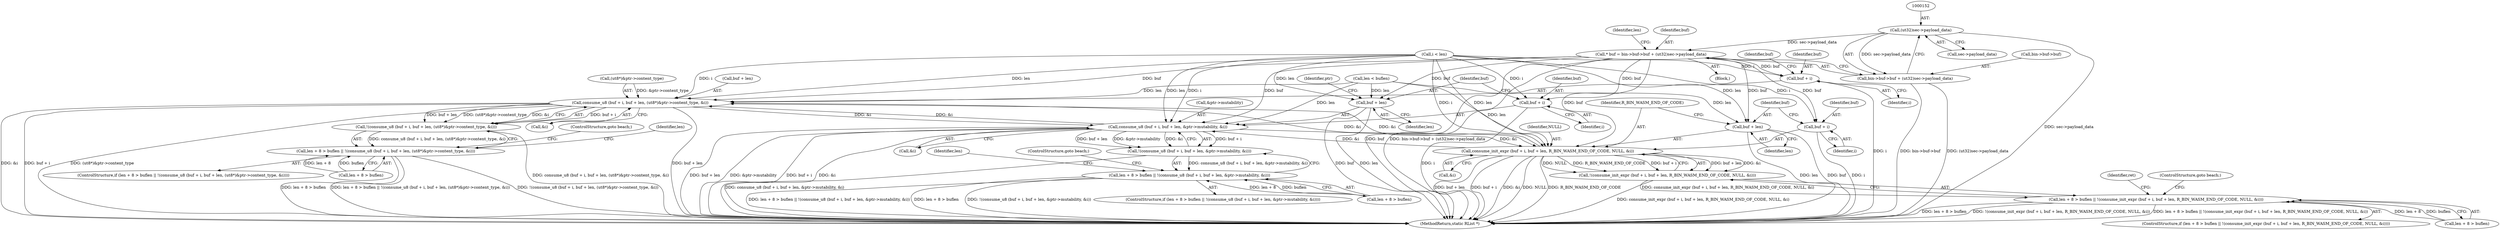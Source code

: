 digraph "0_radare2_d2632f6483a3ceb5d8e0a5fb11142c51c43978b4_2@pointer" {
"1000151" [label="(Call,(ut32)sec->payload_data)"];
"1000143" [label="(Call,* buf = bin->buf->buf + (ut32)sec->payload_data)"];
"1000206" [label="(Call,consume_u8 (buf + i, buf + len, (ut8*)&ptr->content_type, &i))"];
"1000205" [label="(Call,!(consume_u8 (buf + i, buf + len, (ut8*)&ptr->content_type, &i)))"];
"1000199" [label="(Call,len + 8 > buflen || !(consume_u8 (buf + i, buf + len, (ut8*)&ptr->content_type, &i)))"];
"1000231" [label="(Call,consume_u8 (buf + i, buf + len, &ptr->mutability, &i))"];
"1000230" [label="(Call,!(consume_u8 (buf + i, buf + len, &ptr->mutability, &i)))"];
"1000224" [label="(Call,len + 8 > buflen || !(consume_u8 (buf + i, buf + len, &ptr->mutability, &i)))"];
"1000254" [label="(Call,consume_init_expr (buf + i, buf + len, R_BIN_WASM_END_OF_CODE, NULL, &i))"];
"1000253" [label="(Call,!(consume_init_expr (buf + i, buf + len, R_BIN_WASM_END_OF_CODE, NULL, &i)))"];
"1000247" [label="(Call,len + 8 > buflen || !(consume_init_expr (buf + i, buf + len, R_BIN_WASM_END_OF_CODE, NULL, &i)))"];
"1000207" [label="(Call,buf + i)"];
"1000232" [label="(Call,buf + i)"];
"1000235" [label="(Call,buf + len)"];
"1000255" [label="(Call,buf + i)"];
"1000258" [label="(Call,buf + len)"];
"1000145" [label="(Call,bin->buf->buf + (ut32)sec->payload_data)"];
"1000279" [label="(MethodReturn,static RList *)"];
"1000182" [label="(Call,len < buflen)"];
"1000242" [label="(Call,&i)"];
"1000198" [label="(ControlStructure,if (len + 8 > buflen || !(consume_u8 (buf + i, buf + len, (ut8*)&ptr->content_type, &i))))"];
"1000250" [label="(Identifier,len)"];
"1000224" [label="(Call,len + 8 > buflen || !(consume_u8 (buf + i, buf + len, &ptr->mutability, &i)))"];
"1000247" [label="(Call,len + 8 > buflen || !(consume_init_expr (buf + i, buf + len, R_BIN_WASM_END_OF_CODE, NULL, &i)))"];
"1000258" [label="(Call,buf + len)"];
"1000246" [label="(ControlStructure,if (len + 8 > buflen || !(consume_init_expr (buf + i, buf + len, R_BIN_WASM_END_OF_CODE, NULL, &i))))"];
"1000151" [label="(Call,(ut32)sec->payload_data)"];
"1000257" [label="(Identifier,i)"];
"1000232" [label="(Call,buf + i)"];
"1000143" [label="(Call,* buf = bin->buf->buf + (ut32)sec->payload_data)"];
"1000223" [label="(ControlStructure,if (len + 8 > buflen || !(consume_u8 (buf + i, buf + len, &ptr->mutability, &i))))"];
"1000256" [label="(Identifier,buf)"];
"1000222" [label="(ControlStructure,goto beach;)"];
"1000206" [label="(Call,consume_u8 (buf + i, buf + len, (ut8*)&ptr->content_type, &i))"];
"1000205" [label="(Call,!(consume_u8 (buf + i, buf + len, (ut8*)&ptr->content_type, &i)))"];
"1000225" [label="(Call,len + 8 > buflen)"];
"1000248" [label="(Call,len + 8 > buflen)"];
"1000213" [label="(Call,(ut8*)&ptr->content_type)"];
"1000210" [label="(Call,buf + len)"];
"1000219" [label="(Call,&i)"];
"1000200" [label="(Call,len + 8 > buflen)"];
"1000230" [label="(Call,!(consume_u8 (buf + i, buf + len, &ptr->mutability, &i)))"];
"1000211" [label="(Identifier,buf)"];
"1000245" [label="(ControlStructure,goto beach;)"];
"1000237" [label="(Identifier,len)"];
"1000153" [label="(Call,sec->payload_data)"];
"1000178" [label="(Call,i < len)"];
"1000240" [label="(Identifier,ptr)"];
"1000266" [label="(ControlStructure,goto beach;)"];
"1000207" [label="(Call,buf + i)"];
"1000146" [label="(Call,bin->buf->buf)"];
"1000255" [label="(Call,buf + i)"];
"1000103" [label="(Block,)"];
"1000235" [label="(Call,buf + len)"];
"1000233" [label="(Identifier,buf)"];
"1000253" [label="(Call,!(consume_init_expr (buf + i, buf + len, R_BIN_WASM_END_OF_CODE, NULL, &i)))"];
"1000238" [label="(Call,&ptr->mutability)"];
"1000268" [label="(Identifier,ret)"];
"1000263" [label="(Call,&i)"];
"1000261" [label="(Identifier,R_BIN_WASM_END_OF_CODE)"];
"1000231" [label="(Call,consume_u8 (buf + i, buf + len, &ptr->mutability, &i))"];
"1000260" [label="(Identifier,len)"];
"1000145" [label="(Call,bin->buf->buf + (ut32)sec->payload_data)"];
"1000209" [label="(Identifier,i)"];
"1000234" [label="(Identifier,i)"];
"1000259" [label="(Identifier,buf)"];
"1000158" [label="(Identifier,len)"];
"1000208" [label="(Identifier,buf)"];
"1000199" [label="(Call,len + 8 > buflen || !(consume_u8 (buf + i, buf + len, (ut8*)&ptr->content_type, &i)))"];
"1000262" [label="(Identifier,NULL)"];
"1000236" [label="(Identifier,buf)"];
"1000227" [label="(Identifier,len)"];
"1000144" [label="(Identifier,buf)"];
"1000254" [label="(Call,consume_init_expr (buf + i, buf + len, R_BIN_WASM_END_OF_CODE, NULL, &i))"];
"1000151" -> "1000145"  [label="AST: "];
"1000151" -> "1000153"  [label="CFG: "];
"1000152" -> "1000151"  [label="AST: "];
"1000153" -> "1000151"  [label="AST: "];
"1000145" -> "1000151"  [label="CFG: "];
"1000151" -> "1000279"  [label="DDG: sec->payload_data"];
"1000151" -> "1000143"  [label="DDG: sec->payload_data"];
"1000151" -> "1000145"  [label="DDG: sec->payload_data"];
"1000143" -> "1000103"  [label="AST: "];
"1000143" -> "1000145"  [label="CFG: "];
"1000144" -> "1000143"  [label="AST: "];
"1000145" -> "1000143"  [label="AST: "];
"1000158" -> "1000143"  [label="CFG: "];
"1000143" -> "1000279"  [label="DDG: buf"];
"1000143" -> "1000279"  [label="DDG: bin->buf->buf + (ut32)sec->payload_data"];
"1000143" -> "1000206"  [label="DDG: buf"];
"1000143" -> "1000207"  [label="DDG: buf"];
"1000143" -> "1000231"  [label="DDG: buf"];
"1000143" -> "1000232"  [label="DDG: buf"];
"1000143" -> "1000235"  [label="DDG: buf"];
"1000143" -> "1000254"  [label="DDG: buf"];
"1000143" -> "1000255"  [label="DDG: buf"];
"1000143" -> "1000258"  [label="DDG: buf"];
"1000206" -> "1000205"  [label="AST: "];
"1000206" -> "1000219"  [label="CFG: "];
"1000207" -> "1000206"  [label="AST: "];
"1000210" -> "1000206"  [label="AST: "];
"1000213" -> "1000206"  [label="AST: "];
"1000219" -> "1000206"  [label="AST: "];
"1000205" -> "1000206"  [label="CFG: "];
"1000206" -> "1000279"  [label="DDG: buf + len"];
"1000206" -> "1000279"  [label="DDG: &i"];
"1000206" -> "1000279"  [label="DDG: buf + i"];
"1000206" -> "1000279"  [label="DDG: (ut8*)&ptr->content_type"];
"1000206" -> "1000205"  [label="DDG: buf + i"];
"1000206" -> "1000205"  [label="DDG: buf + len"];
"1000206" -> "1000205"  [label="DDG: (ut8*)&ptr->content_type"];
"1000206" -> "1000205"  [label="DDG: &i"];
"1000178" -> "1000206"  [label="DDG: i"];
"1000178" -> "1000206"  [label="DDG: len"];
"1000182" -> "1000206"  [label="DDG: len"];
"1000213" -> "1000206"  [label="DDG: &ptr->content_type"];
"1000254" -> "1000206"  [label="DDG: &i"];
"1000231" -> "1000206"  [label="DDG: &i"];
"1000206" -> "1000231"  [label="DDG: &i"];
"1000206" -> "1000254"  [label="DDG: &i"];
"1000205" -> "1000199"  [label="AST: "];
"1000199" -> "1000205"  [label="CFG: "];
"1000205" -> "1000279"  [label="DDG: consume_u8 (buf + i, buf + len, (ut8*)&ptr->content_type, &i)"];
"1000205" -> "1000199"  [label="DDG: consume_u8 (buf + i, buf + len, (ut8*)&ptr->content_type, &i)"];
"1000199" -> "1000198"  [label="AST: "];
"1000199" -> "1000200"  [label="CFG: "];
"1000200" -> "1000199"  [label="AST: "];
"1000222" -> "1000199"  [label="CFG: "];
"1000227" -> "1000199"  [label="CFG: "];
"1000199" -> "1000279"  [label="DDG: !(consume_u8 (buf + i, buf + len, (ut8*)&ptr->content_type, &i))"];
"1000199" -> "1000279"  [label="DDG: len + 8 > buflen"];
"1000199" -> "1000279"  [label="DDG: len + 8 > buflen || !(consume_u8 (buf + i, buf + len, (ut8*)&ptr->content_type, &i))"];
"1000200" -> "1000199"  [label="DDG: len + 8"];
"1000200" -> "1000199"  [label="DDG: buflen"];
"1000231" -> "1000230"  [label="AST: "];
"1000231" -> "1000242"  [label="CFG: "];
"1000232" -> "1000231"  [label="AST: "];
"1000235" -> "1000231"  [label="AST: "];
"1000238" -> "1000231"  [label="AST: "];
"1000242" -> "1000231"  [label="AST: "];
"1000230" -> "1000231"  [label="CFG: "];
"1000231" -> "1000279"  [label="DDG: buf + len"];
"1000231" -> "1000279"  [label="DDG: &ptr->mutability"];
"1000231" -> "1000279"  [label="DDG: buf + i"];
"1000231" -> "1000279"  [label="DDG: &i"];
"1000231" -> "1000230"  [label="DDG: buf + i"];
"1000231" -> "1000230"  [label="DDG: buf + len"];
"1000231" -> "1000230"  [label="DDG: &ptr->mutability"];
"1000231" -> "1000230"  [label="DDG: &i"];
"1000178" -> "1000231"  [label="DDG: i"];
"1000178" -> "1000231"  [label="DDG: len"];
"1000182" -> "1000231"  [label="DDG: len"];
"1000254" -> "1000231"  [label="DDG: &i"];
"1000231" -> "1000254"  [label="DDG: &i"];
"1000230" -> "1000224"  [label="AST: "];
"1000224" -> "1000230"  [label="CFG: "];
"1000230" -> "1000279"  [label="DDG: consume_u8 (buf + i, buf + len, &ptr->mutability, &i)"];
"1000230" -> "1000224"  [label="DDG: consume_u8 (buf + i, buf + len, &ptr->mutability, &i)"];
"1000224" -> "1000223"  [label="AST: "];
"1000224" -> "1000225"  [label="CFG: "];
"1000225" -> "1000224"  [label="AST: "];
"1000245" -> "1000224"  [label="CFG: "];
"1000250" -> "1000224"  [label="CFG: "];
"1000224" -> "1000279"  [label="DDG: len + 8 > buflen"];
"1000224" -> "1000279"  [label="DDG: !(consume_u8 (buf + i, buf + len, &ptr->mutability, &i))"];
"1000224" -> "1000279"  [label="DDG: len + 8 > buflen || !(consume_u8 (buf + i, buf + len, &ptr->mutability, &i))"];
"1000225" -> "1000224"  [label="DDG: len + 8"];
"1000225" -> "1000224"  [label="DDG: buflen"];
"1000254" -> "1000253"  [label="AST: "];
"1000254" -> "1000263"  [label="CFG: "];
"1000255" -> "1000254"  [label="AST: "];
"1000258" -> "1000254"  [label="AST: "];
"1000261" -> "1000254"  [label="AST: "];
"1000262" -> "1000254"  [label="AST: "];
"1000263" -> "1000254"  [label="AST: "];
"1000253" -> "1000254"  [label="CFG: "];
"1000254" -> "1000279"  [label="DDG: buf + len"];
"1000254" -> "1000279"  [label="DDG: buf + i"];
"1000254" -> "1000279"  [label="DDG: &i"];
"1000254" -> "1000279"  [label="DDG: NULL"];
"1000254" -> "1000279"  [label="DDG: R_BIN_WASM_END_OF_CODE"];
"1000254" -> "1000253"  [label="DDG: buf + len"];
"1000254" -> "1000253"  [label="DDG: &i"];
"1000254" -> "1000253"  [label="DDG: NULL"];
"1000254" -> "1000253"  [label="DDG: R_BIN_WASM_END_OF_CODE"];
"1000254" -> "1000253"  [label="DDG: buf + i"];
"1000178" -> "1000254"  [label="DDG: i"];
"1000178" -> "1000254"  [label="DDG: len"];
"1000182" -> "1000254"  [label="DDG: len"];
"1000253" -> "1000247"  [label="AST: "];
"1000247" -> "1000253"  [label="CFG: "];
"1000253" -> "1000279"  [label="DDG: consume_init_expr (buf + i, buf + len, R_BIN_WASM_END_OF_CODE, NULL, &i)"];
"1000253" -> "1000247"  [label="DDG: consume_init_expr (buf + i, buf + len, R_BIN_WASM_END_OF_CODE, NULL, &i)"];
"1000247" -> "1000246"  [label="AST: "];
"1000247" -> "1000248"  [label="CFG: "];
"1000248" -> "1000247"  [label="AST: "];
"1000266" -> "1000247"  [label="CFG: "];
"1000268" -> "1000247"  [label="CFG: "];
"1000247" -> "1000279"  [label="DDG: len + 8 > buflen"];
"1000247" -> "1000279"  [label="DDG: !(consume_init_expr (buf + i, buf + len, R_BIN_WASM_END_OF_CODE, NULL, &i))"];
"1000247" -> "1000279"  [label="DDG: len + 8 > buflen || !(consume_init_expr (buf + i, buf + len, R_BIN_WASM_END_OF_CODE, NULL, &i))"];
"1000248" -> "1000247"  [label="DDG: len + 8"];
"1000248" -> "1000247"  [label="DDG: buflen"];
"1000207" -> "1000209"  [label="CFG: "];
"1000208" -> "1000207"  [label="AST: "];
"1000209" -> "1000207"  [label="AST: "];
"1000211" -> "1000207"  [label="CFG: "];
"1000207" -> "1000279"  [label="DDG: i"];
"1000178" -> "1000207"  [label="DDG: i"];
"1000232" -> "1000234"  [label="CFG: "];
"1000233" -> "1000232"  [label="AST: "];
"1000234" -> "1000232"  [label="AST: "];
"1000236" -> "1000232"  [label="CFG: "];
"1000232" -> "1000279"  [label="DDG: i"];
"1000178" -> "1000232"  [label="DDG: i"];
"1000235" -> "1000237"  [label="CFG: "];
"1000236" -> "1000235"  [label="AST: "];
"1000237" -> "1000235"  [label="AST: "];
"1000240" -> "1000235"  [label="CFG: "];
"1000235" -> "1000279"  [label="DDG: len"];
"1000235" -> "1000279"  [label="DDG: buf"];
"1000178" -> "1000235"  [label="DDG: len"];
"1000182" -> "1000235"  [label="DDG: len"];
"1000255" -> "1000257"  [label="CFG: "];
"1000256" -> "1000255"  [label="AST: "];
"1000257" -> "1000255"  [label="AST: "];
"1000259" -> "1000255"  [label="CFG: "];
"1000255" -> "1000279"  [label="DDG: i"];
"1000178" -> "1000255"  [label="DDG: i"];
"1000258" -> "1000260"  [label="CFG: "];
"1000259" -> "1000258"  [label="AST: "];
"1000260" -> "1000258"  [label="AST: "];
"1000261" -> "1000258"  [label="CFG: "];
"1000258" -> "1000279"  [label="DDG: buf"];
"1000258" -> "1000279"  [label="DDG: len"];
"1000178" -> "1000258"  [label="DDG: len"];
"1000182" -> "1000258"  [label="DDG: len"];
"1000146" -> "1000145"  [label="AST: "];
"1000145" -> "1000279"  [label="DDG: (ut32)sec->payload_data"];
"1000145" -> "1000279"  [label="DDG: bin->buf->buf"];
}
